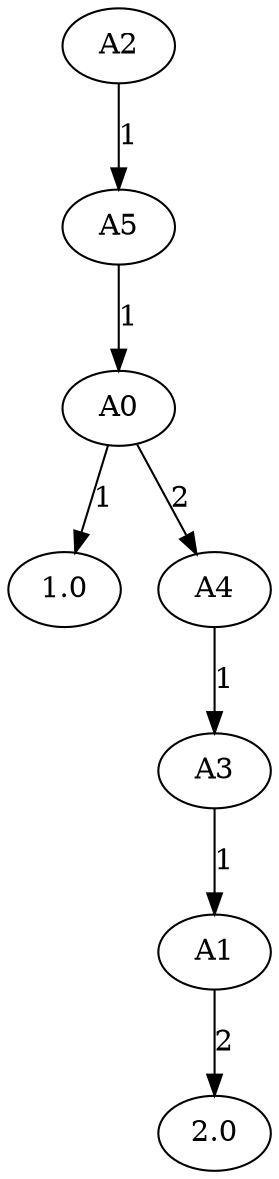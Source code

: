 // Random importance
digraph {
	2 [label=A2]
	5 [label=A5]
	2 -> 5 [label=1]
	0 [label=A0]
	5 -> 0 [label=1]
	1.0 [label=1.0]
	0 -> 1.0 [label=1]
	4 [label=A4]
	0 -> 4 [label=2]
	3 [label=A3]
	4 -> 3 [label=1]
	1 [label=A1]
	3 -> 1 [label=1]
	2.0 [label=2.0]
	1 -> 2.0 [label=2]
}
